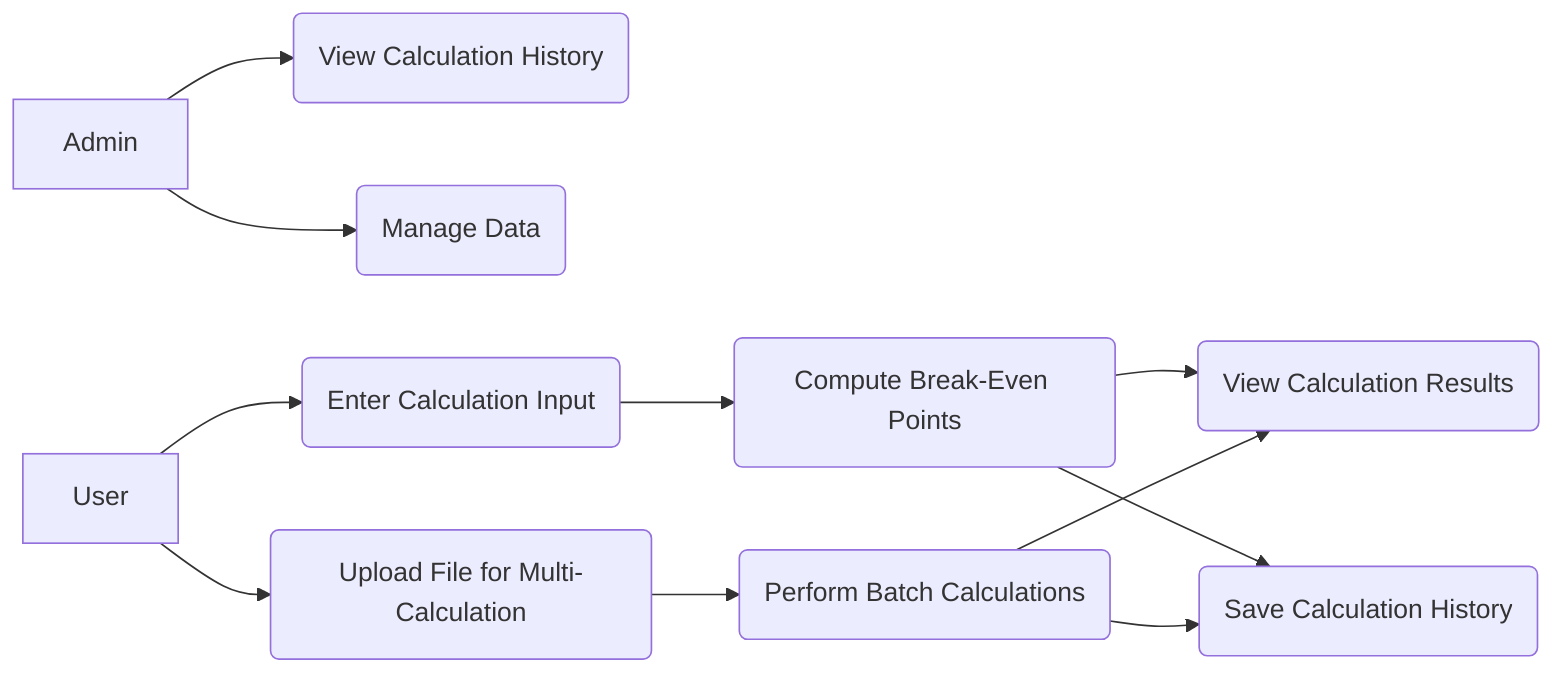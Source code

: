 graph LR
     Admin[Admin] --> G(View Calculation History)
     Admin --> H(Manage Data)
 
     User[User] --> A(Enter Calculation Input)
     User --> B(Upload File for Multi-Calculation)
     A --> C(Compute Break-Even Points)
     C --> D(View Calculation Results)
     C --> E(Save Calculation History)
     B --> F(Perform Batch Calculations)
     F --> D
     F --> E